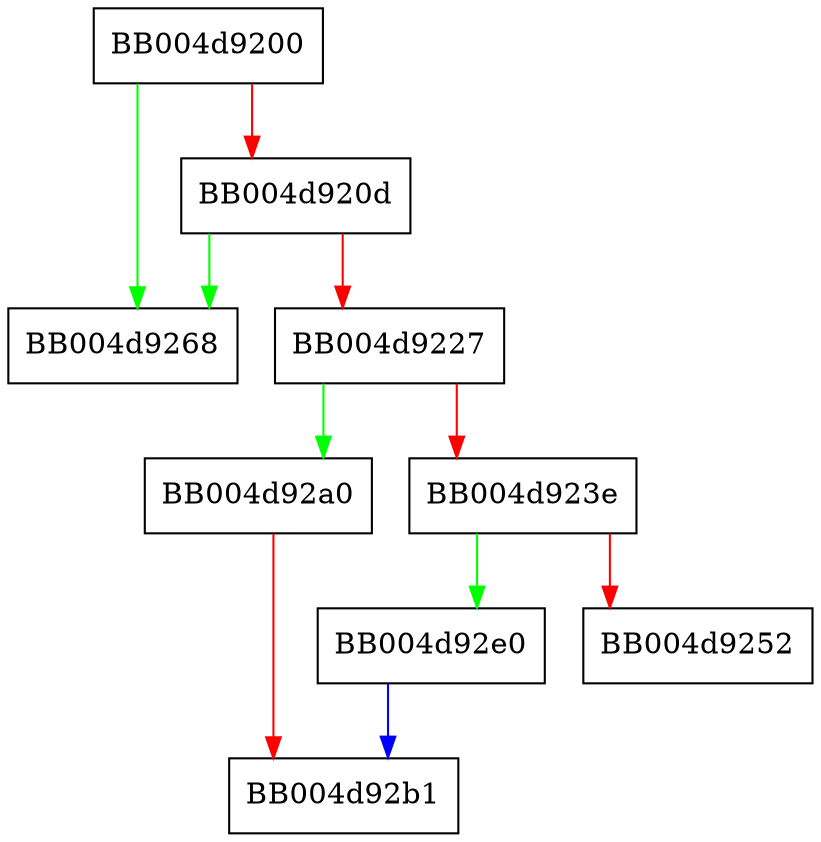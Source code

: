 digraph tls_parse_ctos_renegotiate {
  node [shape="box"];
  graph [splines=ortho];
  BB004d9200 -> BB004d9268 [color="green"];
  BB004d9200 -> BB004d920d [color="red"];
  BB004d920d -> BB004d9268 [color="green"];
  BB004d920d -> BB004d9227 [color="red"];
  BB004d9227 -> BB004d92a0 [color="green"];
  BB004d9227 -> BB004d923e [color="red"];
  BB004d923e -> BB004d92e0 [color="green"];
  BB004d923e -> BB004d9252 [color="red"];
  BB004d92a0 -> BB004d92b1 [color="red"];
  BB004d92e0 -> BB004d92b1 [color="blue"];
}